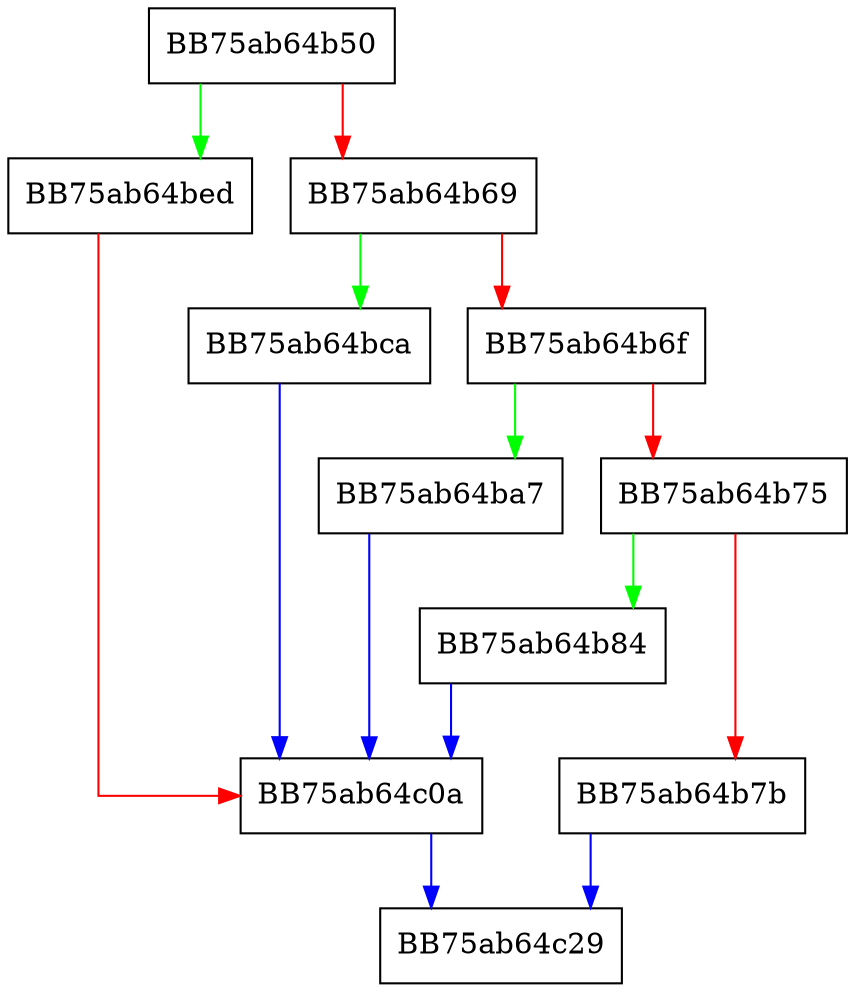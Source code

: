 digraph GetQuery {
  node [shape="box"];
  graph [splines=ortho];
  BB75ab64b50 -> BB75ab64bed [color="green"];
  BB75ab64b50 -> BB75ab64b69 [color="red"];
  BB75ab64b69 -> BB75ab64bca [color="green"];
  BB75ab64b69 -> BB75ab64b6f [color="red"];
  BB75ab64b6f -> BB75ab64ba7 [color="green"];
  BB75ab64b6f -> BB75ab64b75 [color="red"];
  BB75ab64b75 -> BB75ab64b84 [color="green"];
  BB75ab64b75 -> BB75ab64b7b [color="red"];
  BB75ab64b7b -> BB75ab64c29 [color="blue"];
  BB75ab64b84 -> BB75ab64c0a [color="blue"];
  BB75ab64ba7 -> BB75ab64c0a [color="blue"];
  BB75ab64bca -> BB75ab64c0a [color="blue"];
  BB75ab64bed -> BB75ab64c0a [color="red"];
  BB75ab64c0a -> BB75ab64c29 [color="blue"];
}
